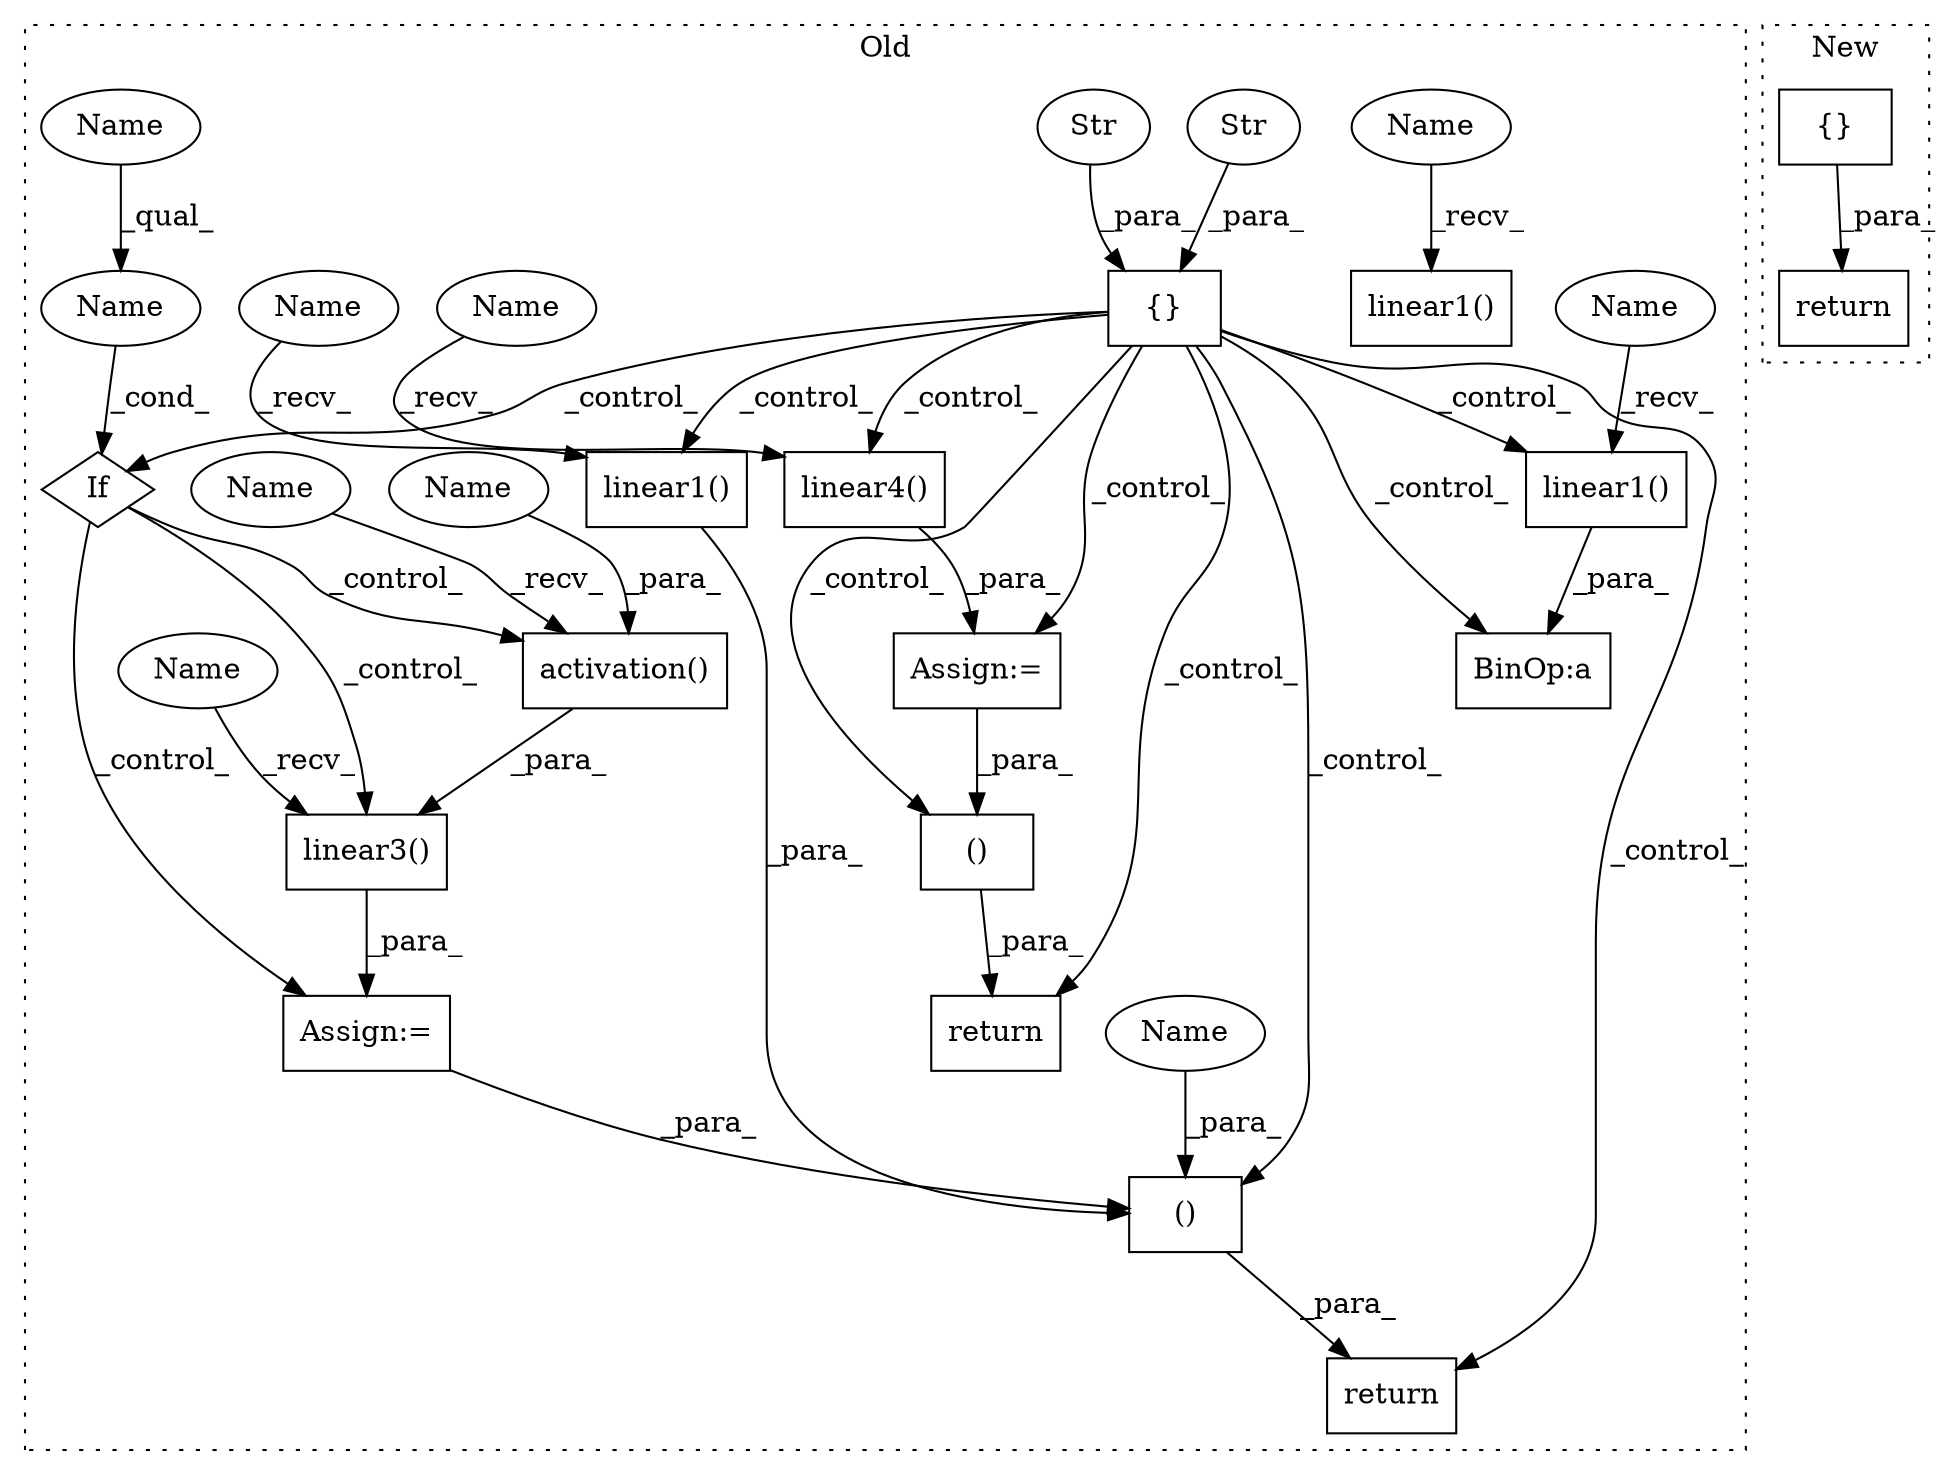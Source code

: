 digraph G {
subgraph cluster0 {
1 [label="linear1()" a="75" s="18343,18357" l="13,1" shape="box"];
3 [label="()" a="54" s="18765" l="26" shape="box"];
4 [label="{}" a="59" s="18250,18294" l="1,0" shape="box"];
5 [label="()" a="54" s="19227" l="15" shape="box"];
6 [label="If" a="96" s="18470,18493" l="3,22" shape="diamond"];
7 [label="linear1()" a="75" s="18896,18910" l="13,1" shape="box"];
8 [label="BinOp:a" a="82" s="19022" l="3" shape="box"];
9 [label="Str" a="66" s="18264" l="15" shape="ellipse"];
10 [label="Str" a="66" s="18281" l="13" shape="ellipse"];
11 [label="linear3()" a="75" s="18527,18566" l="13,1" shape="box"];
12 [label="Name" a="87" s="18473" l="20" shape="ellipse"];
13 [label="activation()" a="75" s="18540,18565" l="16,1" shape="box"];
14 [label="linear4()" a="75" s="19178,19192" l="13,1" shape="box"];
15 [label="Assign:=" a="68" s="19175" l="3" shape="box"];
16 [label="Assign:=" a="68" s="18524" l="3" shape="box"];
17 [label="return" a="93" s="18749" l="7" shape="box"];
19 [label="linear1()" a="75" s="18149,18163" l="13,1" shape="box"];
20 [label="return" a="93" s="19210" l="7" shape="box"];
21 [label="Name" a="87" s="18556" l="9" shape="ellipse"];
22 [label="Name" a="87" s="18767" l="9" shape="ellipse"];
23 [label="Name" a="87" s="18149" l="4" shape="ellipse"];
24 [label="Name" a="87" s="18343" l="4" shape="ellipse"];
25 [label="Name" a="87" s="18527" l="4" shape="ellipse"];
26 [label="Name" a="87" s="19178" l="4" shape="ellipse"];
27 [label="Name" a="87" s="18540" l="4" shape="ellipse"];
28 [label="Name" a="87" s="18896" l="4" shape="ellipse"];
29 [label="Name" a="87" s="18473" l="4" shape="ellipse"];
label = "Old";
style="dotted";
}
subgraph cluster1 {
2 [label="{}" a="95" s="15985,16084" l="1,1" shape="box"];
18 [label="return" a="93" s="15978" l="7" shape="box"];
label = "New";
style="dotted";
}
1 -> 3 [label="_para_"];
2 -> 18 [label="_para_"];
3 -> 17 [label="_para_"];
4 -> 6 [label="_control_"];
4 -> 1 [label="_control_"];
4 -> 20 [label="_control_"];
4 -> 7 [label="_control_"];
4 -> 15 [label="_control_"];
4 -> 14 [label="_control_"];
4 -> 17 [label="_control_"];
4 -> 5 [label="_control_"];
4 -> 8 [label="_control_"];
4 -> 3 [label="_control_"];
5 -> 20 [label="_para_"];
6 -> 13 [label="_control_"];
6 -> 16 [label="_control_"];
6 -> 11 [label="_control_"];
7 -> 8 [label="_para_"];
9 -> 4 [label="_para_"];
10 -> 4 [label="_para_"];
11 -> 16 [label="_para_"];
12 -> 6 [label="_cond_"];
13 -> 11 [label="_para_"];
14 -> 15 [label="_para_"];
15 -> 5 [label="_para_"];
16 -> 3 [label="_para_"];
21 -> 13 [label="_para_"];
22 -> 3 [label="_para_"];
23 -> 19 [label="_recv_"];
24 -> 1 [label="_recv_"];
25 -> 11 [label="_recv_"];
26 -> 14 [label="_recv_"];
27 -> 13 [label="_recv_"];
28 -> 7 [label="_recv_"];
29 -> 12 [label="_qual_"];
}